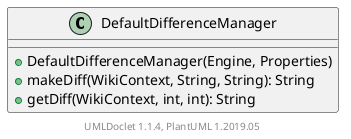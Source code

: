 @startuml

    class DefaultDifferenceManager [[DefaultDifferenceManager.html]] {
        +DefaultDifferenceManager(Engine, Properties)
        +makeDiff(WikiContext, String, String): String
        +getDiff(WikiContext, int, int): String
    }


    center footer UMLDoclet 1.1.4, PlantUML 1.2019.05
@enduml
